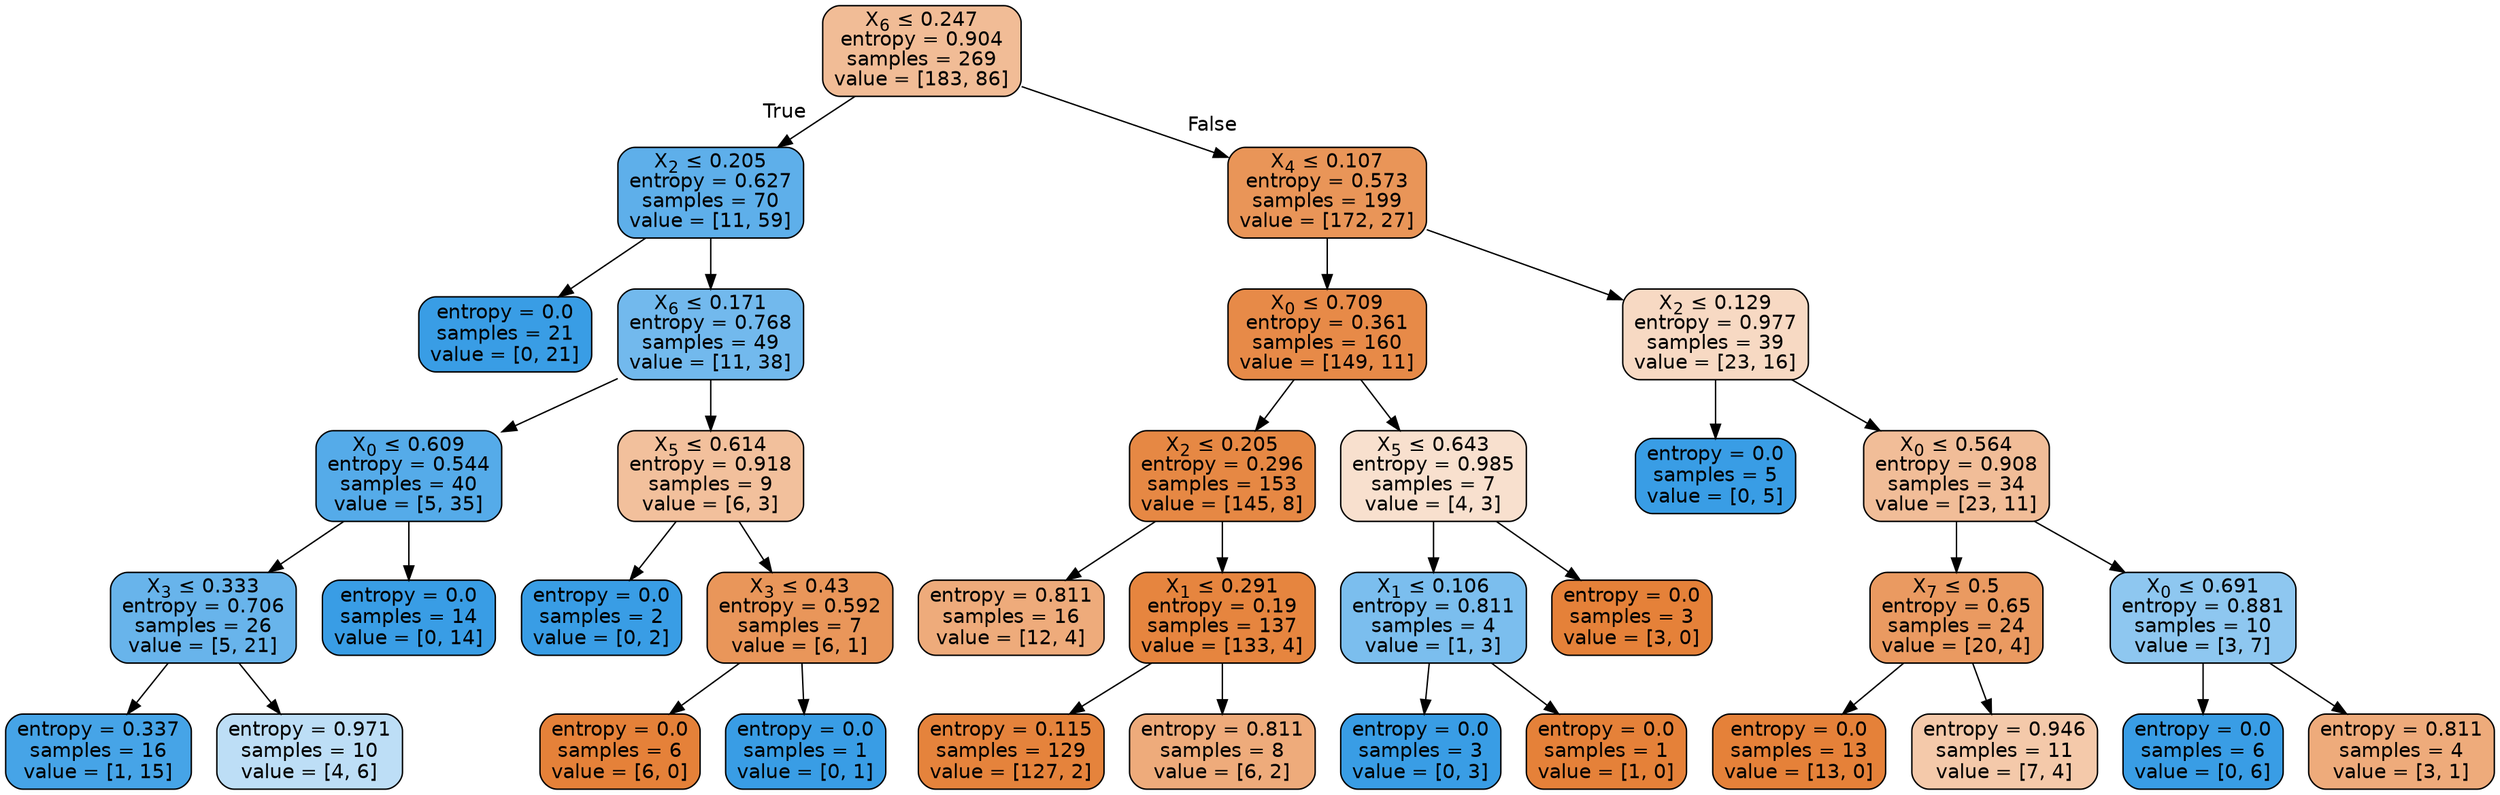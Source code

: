 digraph Tree {
node [shape=box, style="filled, rounded", color="black", fontname=helvetica] ;
edge [fontname=helvetica] ;
0 [label=<X<SUB>6</SUB> &le; 0.247<br/>entropy = 0.904<br/>samples = 269<br/>value = [183, 86]>, fillcolor="#f1bc96"] ;
1 [label=<X<SUB>2</SUB> &le; 0.205<br/>entropy = 0.627<br/>samples = 70<br/>value = [11, 59]>, fillcolor="#5eafea"] ;
0 -> 1 [labeldistance=2.5, labelangle=45, headlabel="True"] ;
2 [label=<entropy = 0.0<br/>samples = 21<br/>value = [0, 21]>, fillcolor="#399de5"] ;
1 -> 2 ;
3 [label=<X<SUB>6</SUB> &le; 0.171<br/>entropy = 0.768<br/>samples = 49<br/>value = [11, 38]>, fillcolor="#72b9ed"] ;
1 -> 3 ;
4 [label=<X<SUB>0</SUB> &le; 0.609<br/>entropy = 0.544<br/>samples = 40<br/>value = [5, 35]>, fillcolor="#55abe9"] ;
3 -> 4 ;
5 [label=<X<SUB>3</SUB> &le; 0.333<br/>entropy = 0.706<br/>samples = 26<br/>value = [5, 21]>, fillcolor="#68b4eb"] ;
4 -> 5 ;
6 [label=<entropy = 0.337<br/>samples = 16<br/>value = [1, 15]>, fillcolor="#46a4e7"] ;
5 -> 6 ;
7 [label=<entropy = 0.971<br/>samples = 10<br/>value = [4, 6]>, fillcolor="#bddef6"] ;
5 -> 7 ;
8 [label=<entropy = 0.0<br/>samples = 14<br/>value = [0, 14]>, fillcolor="#399de5"] ;
4 -> 8 ;
9 [label=<X<SUB>5</SUB> &le; 0.614<br/>entropy = 0.918<br/>samples = 9<br/>value = [6, 3]>, fillcolor="#f2c09c"] ;
3 -> 9 ;
10 [label=<entropy = 0.0<br/>samples = 2<br/>value = [0, 2]>, fillcolor="#399de5"] ;
9 -> 10 ;
11 [label=<X<SUB>3</SUB> &le; 0.43<br/>entropy = 0.592<br/>samples = 7<br/>value = [6, 1]>, fillcolor="#e9965a"] ;
9 -> 11 ;
12 [label=<entropy = 0.0<br/>samples = 6<br/>value = [6, 0]>, fillcolor="#e58139"] ;
11 -> 12 ;
13 [label=<entropy = 0.0<br/>samples = 1<br/>value = [0, 1]>, fillcolor="#399de5"] ;
11 -> 13 ;
14 [label=<X<SUB>4</SUB> &le; 0.107<br/>entropy = 0.573<br/>samples = 199<br/>value = [172, 27]>, fillcolor="#e99558"] ;
0 -> 14 [labeldistance=2.5, labelangle=-45, headlabel="False"] ;
15 [label=<X<SUB>0</SUB> &le; 0.709<br/>entropy = 0.361<br/>samples = 160<br/>value = [149, 11]>, fillcolor="#e78a48"] ;
14 -> 15 ;
16 [label=<X<SUB>2</SUB> &le; 0.205<br/>entropy = 0.296<br/>samples = 153<br/>value = [145, 8]>, fillcolor="#e68844"] ;
15 -> 16 ;
17 [label=<entropy = 0.811<br/>samples = 16<br/>value = [12, 4]>, fillcolor="#eeab7b"] ;
16 -> 17 ;
18 [label=<X<SUB>1</SUB> &le; 0.291<br/>entropy = 0.19<br/>samples = 137<br/>value = [133, 4]>, fillcolor="#e6853f"] ;
16 -> 18 ;
19 [label=<entropy = 0.115<br/>samples = 129<br/>value = [127, 2]>, fillcolor="#e5833c"] ;
18 -> 19 ;
20 [label=<entropy = 0.811<br/>samples = 8<br/>value = [6, 2]>, fillcolor="#eeab7b"] ;
18 -> 20 ;
21 [label=<X<SUB>5</SUB> &le; 0.643<br/>entropy = 0.985<br/>samples = 7<br/>value = [4, 3]>, fillcolor="#f8e0ce"] ;
15 -> 21 ;
22 [label=<X<SUB>1</SUB> &le; 0.106<br/>entropy = 0.811<br/>samples = 4<br/>value = [1, 3]>, fillcolor="#7bbeee"] ;
21 -> 22 ;
23 [label=<entropy = 0.0<br/>samples = 3<br/>value = [0, 3]>, fillcolor="#399de5"] ;
22 -> 23 ;
24 [label=<entropy = 0.0<br/>samples = 1<br/>value = [1, 0]>, fillcolor="#e58139"] ;
22 -> 24 ;
25 [label=<entropy = 0.0<br/>samples = 3<br/>value = [3, 0]>, fillcolor="#e58139"] ;
21 -> 25 ;
26 [label=<X<SUB>2</SUB> &le; 0.129<br/>entropy = 0.977<br/>samples = 39<br/>value = [23, 16]>, fillcolor="#f7d9c3"] ;
14 -> 26 ;
27 [label=<entropy = 0.0<br/>samples = 5<br/>value = [0, 5]>, fillcolor="#399de5"] ;
26 -> 27 ;
28 [label=<X<SUB>0</SUB> &le; 0.564<br/>entropy = 0.908<br/>samples = 34<br/>value = [23, 11]>, fillcolor="#f1bd98"] ;
26 -> 28 ;
29 [label=<X<SUB>7</SUB> &le; 0.5<br/>entropy = 0.65<br/>samples = 24<br/>value = [20, 4]>, fillcolor="#ea9a61"] ;
28 -> 29 ;
30 [label=<entropy = 0.0<br/>samples = 13<br/>value = [13, 0]>, fillcolor="#e58139"] ;
29 -> 30 ;
31 [label=<entropy = 0.946<br/>samples = 11<br/>value = [7, 4]>, fillcolor="#f4c9aa"] ;
29 -> 31 ;
32 [label=<X<SUB>0</SUB> &le; 0.691<br/>entropy = 0.881<br/>samples = 10<br/>value = [3, 7]>, fillcolor="#8ec7f0"] ;
28 -> 32 ;
33 [label=<entropy = 0.0<br/>samples = 6<br/>value = [0, 6]>, fillcolor="#399de5"] ;
32 -> 33 ;
34 [label=<entropy = 0.811<br/>samples = 4<br/>value = [3, 1]>, fillcolor="#eeab7b"] ;
32 -> 34 ;
}